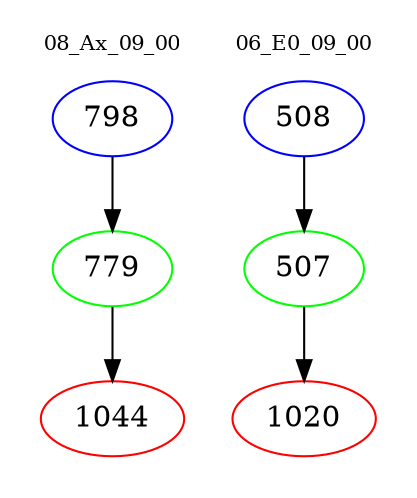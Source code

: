 digraph{
subgraph cluster_0 {
color = white
label = "08_Ax_09_00";
fontsize=10;
T0_798 [label="798", color="blue"]
T0_798 -> T0_779 [color="black"]
T0_779 [label="779", color="green"]
T0_779 -> T0_1044 [color="black"]
T0_1044 [label="1044", color="red"]
}
subgraph cluster_1 {
color = white
label = "06_E0_09_00";
fontsize=10;
T1_508 [label="508", color="blue"]
T1_508 -> T1_507 [color="black"]
T1_507 [label="507", color="green"]
T1_507 -> T1_1020 [color="black"]
T1_1020 [label="1020", color="red"]
}
}
